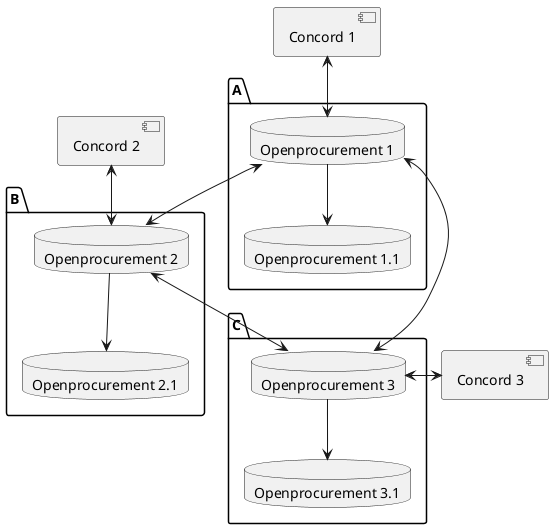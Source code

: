 @startuml


package A {

    database "Openprocurement 1" as OP1
    database "Openprocurement 1.1" as PUB1


    OP1 -d-> PUB1

}

component "Concord 1" as CON1
CON1 <--> OP1

package B {

    database "Openprocurement 2" as OP2
    database "Openprocurement 2.1" as PUB2
    OP2 -d-> PUB2
}

component "Concord 2" as CON2
CON2 <--> OP2

package C {

    database "Openprocurement 3" as OP3
    database "Openprocurement 3.1" as PUB3
    OP3 -d-> PUB3
}

component "Concord 3" as CON3
CON3 <-l-> OP3


OP1 <--> OP2
OP1 <--> OP3
OP2 <--> OP3


@enduml
